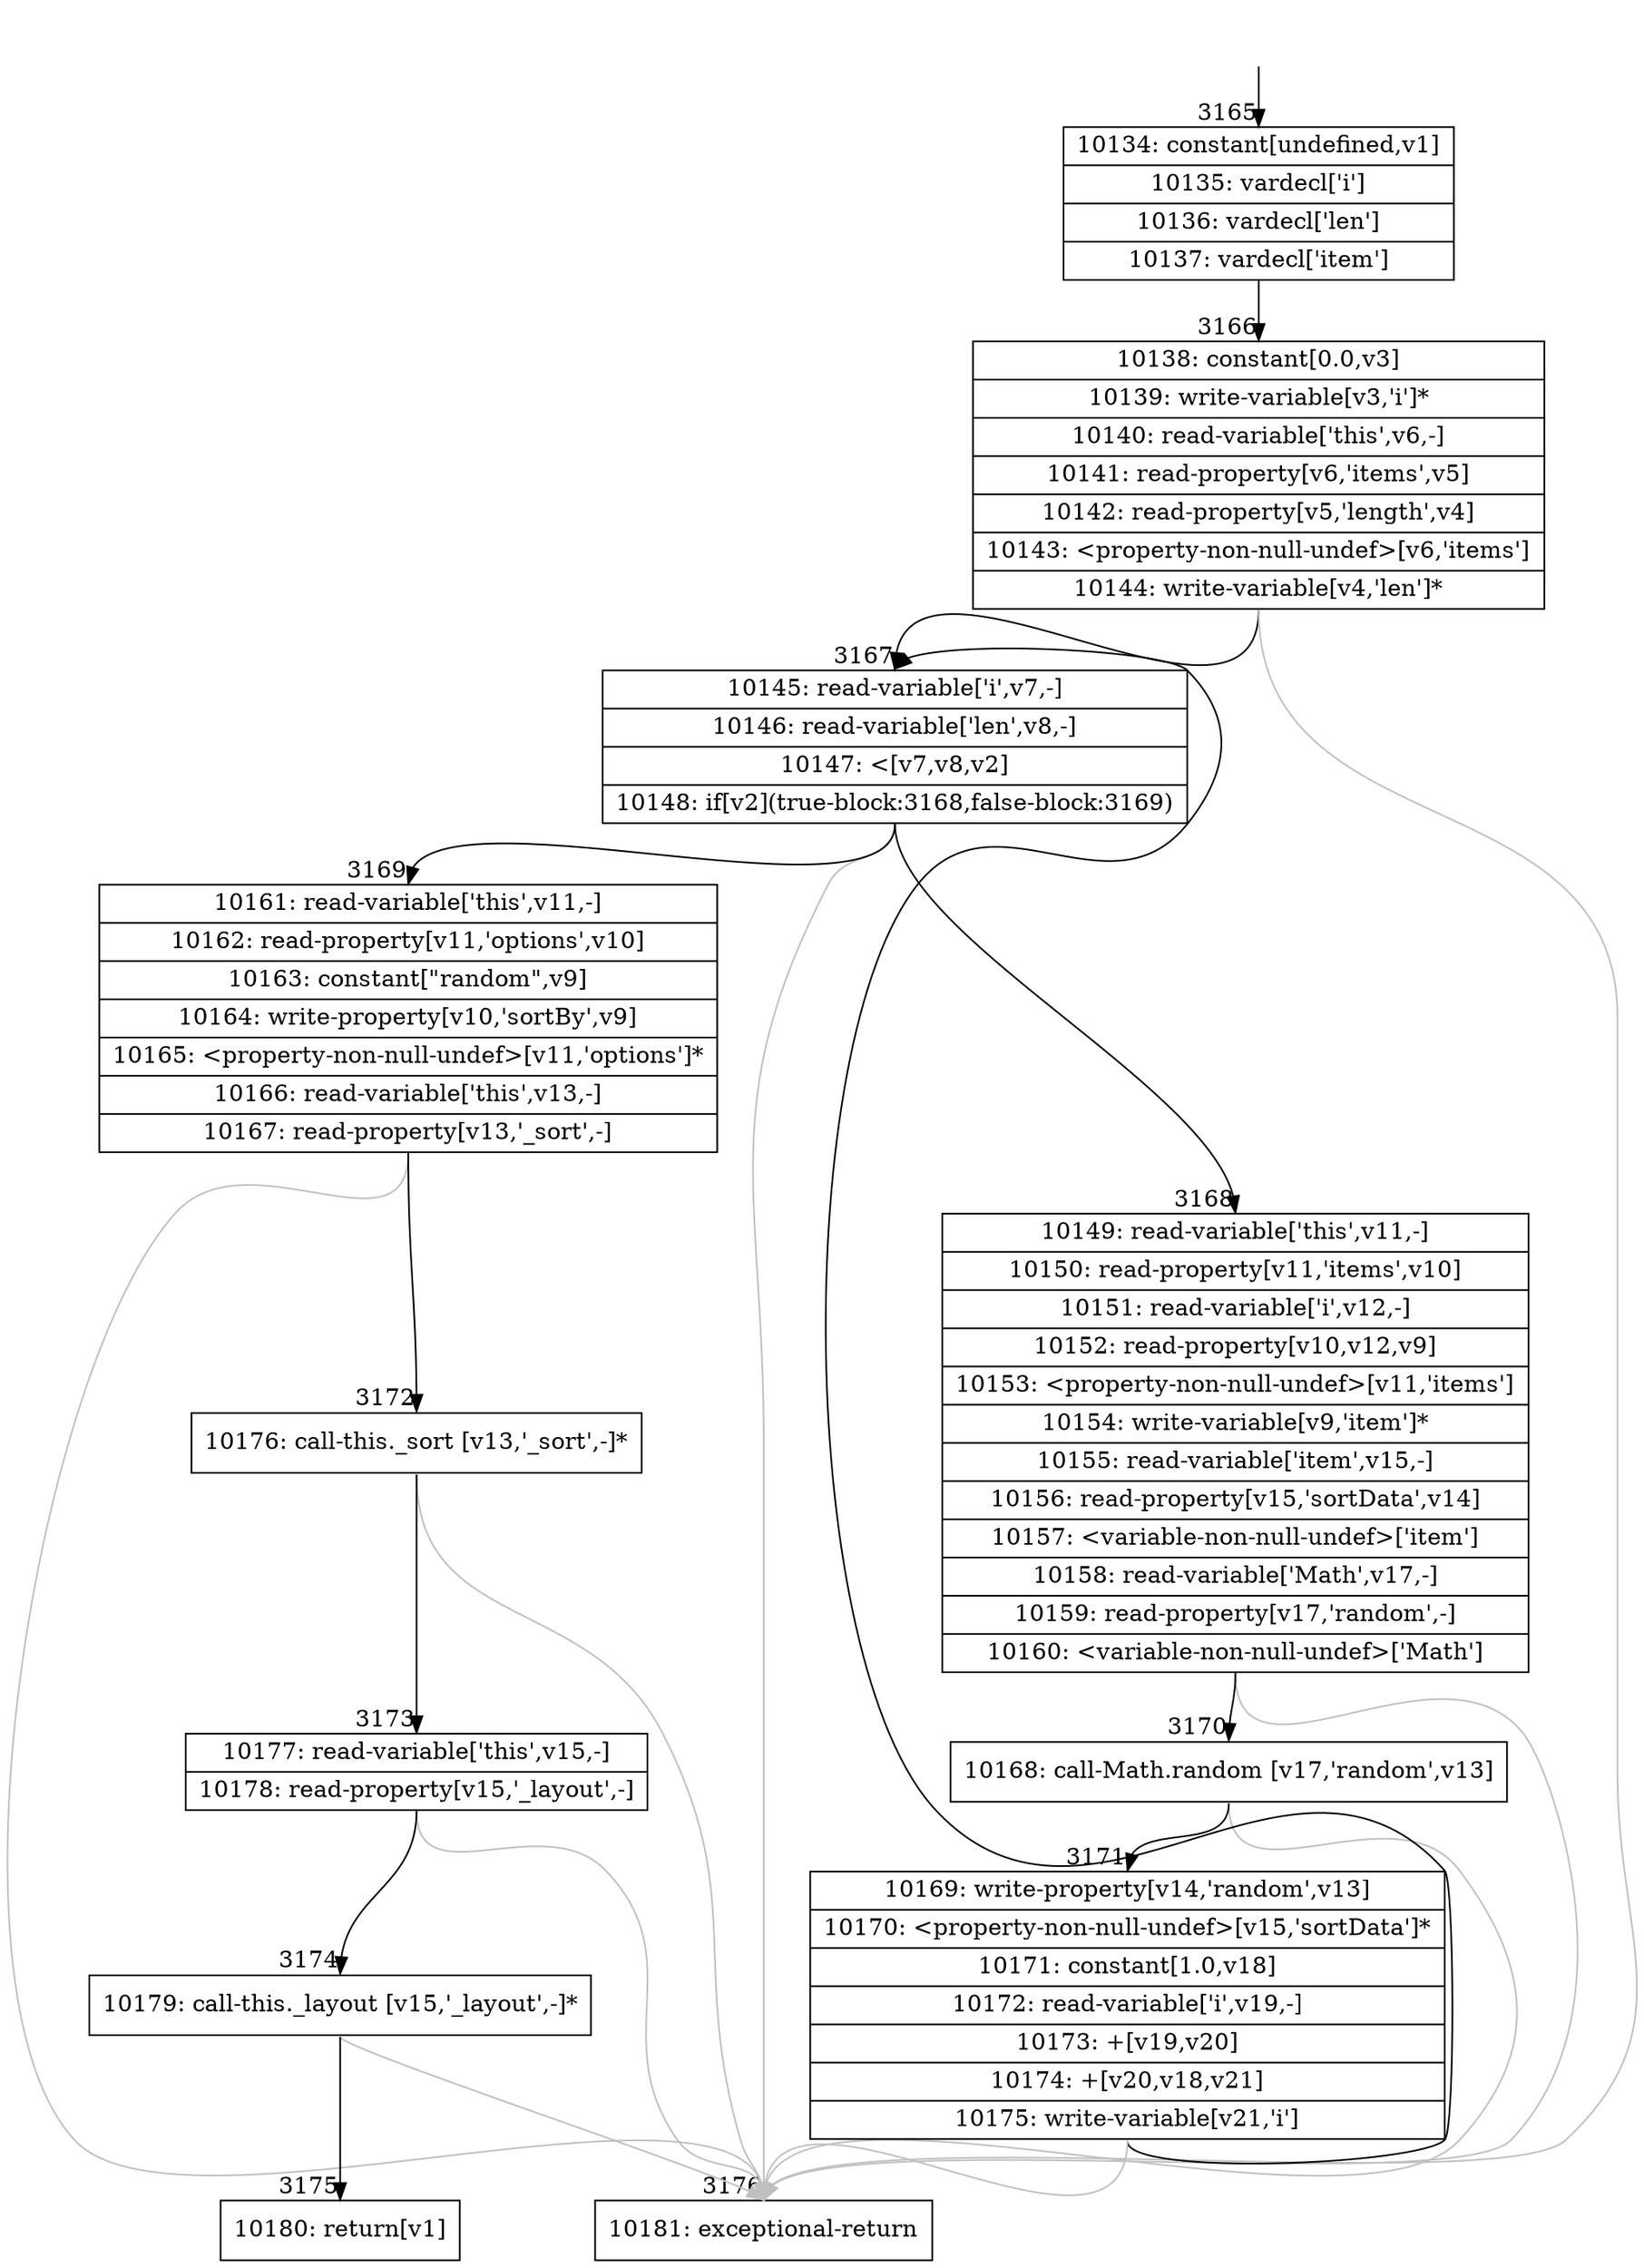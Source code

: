 digraph {
rankdir="TD"
BB_entry296[shape=none,label=""];
BB_entry296 -> BB3165 [tailport=s, headport=n, headlabel="    3165"]
BB3165 [shape=record label="{10134: constant[undefined,v1]|10135: vardecl['i']|10136: vardecl['len']|10137: vardecl['item']}" ] 
BB3165 -> BB3166 [tailport=s, headport=n, headlabel="      3166"]
BB3166 [shape=record label="{10138: constant[0.0,v3]|10139: write-variable[v3,'i']*|10140: read-variable['this',v6,-]|10141: read-property[v6,'items',v5]|10142: read-property[v5,'length',v4]|10143: \<property-non-null-undef\>[v6,'items']|10144: write-variable[v4,'len']*}" ] 
BB3166 -> BB3167 [tailport=s, headport=n, headlabel="      3167"]
BB3166 -> BB3176 [tailport=s, headport=n, color=gray, headlabel="      3176"]
BB3167 [shape=record label="{10145: read-variable['i',v7,-]|10146: read-variable['len',v8,-]|10147: \<[v7,v8,v2]|10148: if[v2](true-block:3168,false-block:3169)}" ] 
BB3167 -> BB3168 [tailport=s, headport=n, headlabel="      3168"]
BB3167 -> BB3169 [tailport=s, headport=n, headlabel="      3169"]
BB3167 -> BB3176 [tailport=s, headport=n, color=gray]
BB3168 [shape=record label="{10149: read-variable['this',v11,-]|10150: read-property[v11,'items',v10]|10151: read-variable['i',v12,-]|10152: read-property[v10,v12,v9]|10153: \<property-non-null-undef\>[v11,'items']|10154: write-variable[v9,'item']*|10155: read-variable['item',v15,-]|10156: read-property[v15,'sortData',v14]|10157: \<variable-non-null-undef\>['item']|10158: read-variable['Math',v17,-]|10159: read-property[v17,'random',-]|10160: \<variable-non-null-undef\>['Math']}" ] 
BB3168 -> BB3170 [tailport=s, headport=n, headlabel="      3170"]
BB3168 -> BB3176 [tailport=s, headport=n, color=gray]
BB3169 [shape=record label="{10161: read-variable['this',v11,-]|10162: read-property[v11,'options',v10]|10163: constant[\"random\",v9]|10164: write-property[v10,'sortBy',v9]|10165: \<property-non-null-undef\>[v11,'options']*|10166: read-variable['this',v13,-]|10167: read-property[v13,'_sort',-]}" ] 
BB3169 -> BB3172 [tailport=s, headport=n, headlabel="      3172"]
BB3169 -> BB3176 [tailport=s, headport=n, color=gray]
BB3170 [shape=record label="{10168: call-Math.random [v17,'random',v13]}" ] 
BB3170 -> BB3171 [tailport=s, headport=n, headlabel="      3171"]
BB3170 -> BB3176 [tailport=s, headport=n, color=gray]
BB3171 [shape=record label="{10169: write-property[v14,'random',v13]|10170: \<property-non-null-undef\>[v15,'sortData']*|10171: constant[1.0,v18]|10172: read-variable['i',v19,-]|10173: +[v19,v20]|10174: +[v20,v18,v21]|10175: write-variable[v21,'i']}" ] 
BB3171 -> BB3167 [tailport=s, headport=n]
BB3171 -> BB3176 [tailport=s, headport=n, color=gray]
BB3172 [shape=record label="{10176: call-this._sort [v13,'_sort',-]*}" ] 
BB3172 -> BB3173 [tailport=s, headport=n, headlabel="      3173"]
BB3172 -> BB3176 [tailport=s, headport=n, color=gray]
BB3173 [shape=record label="{10177: read-variable['this',v15,-]|10178: read-property[v15,'_layout',-]}" ] 
BB3173 -> BB3174 [tailport=s, headport=n, headlabel="      3174"]
BB3173 -> BB3176 [tailport=s, headport=n, color=gray]
BB3174 [shape=record label="{10179: call-this._layout [v15,'_layout',-]*}" ] 
BB3174 -> BB3175 [tailport=s, headport=n, headlabel="      3175"]
BB3174 -> BB3176 [tailport=s, headport=n, color=gray]
BB3175 [shape=record label="{10180: return[v1]}" ] 
BB3176 [shape=record label="{10181: exceptional-return}" ] 
//#$~ 4218
}
